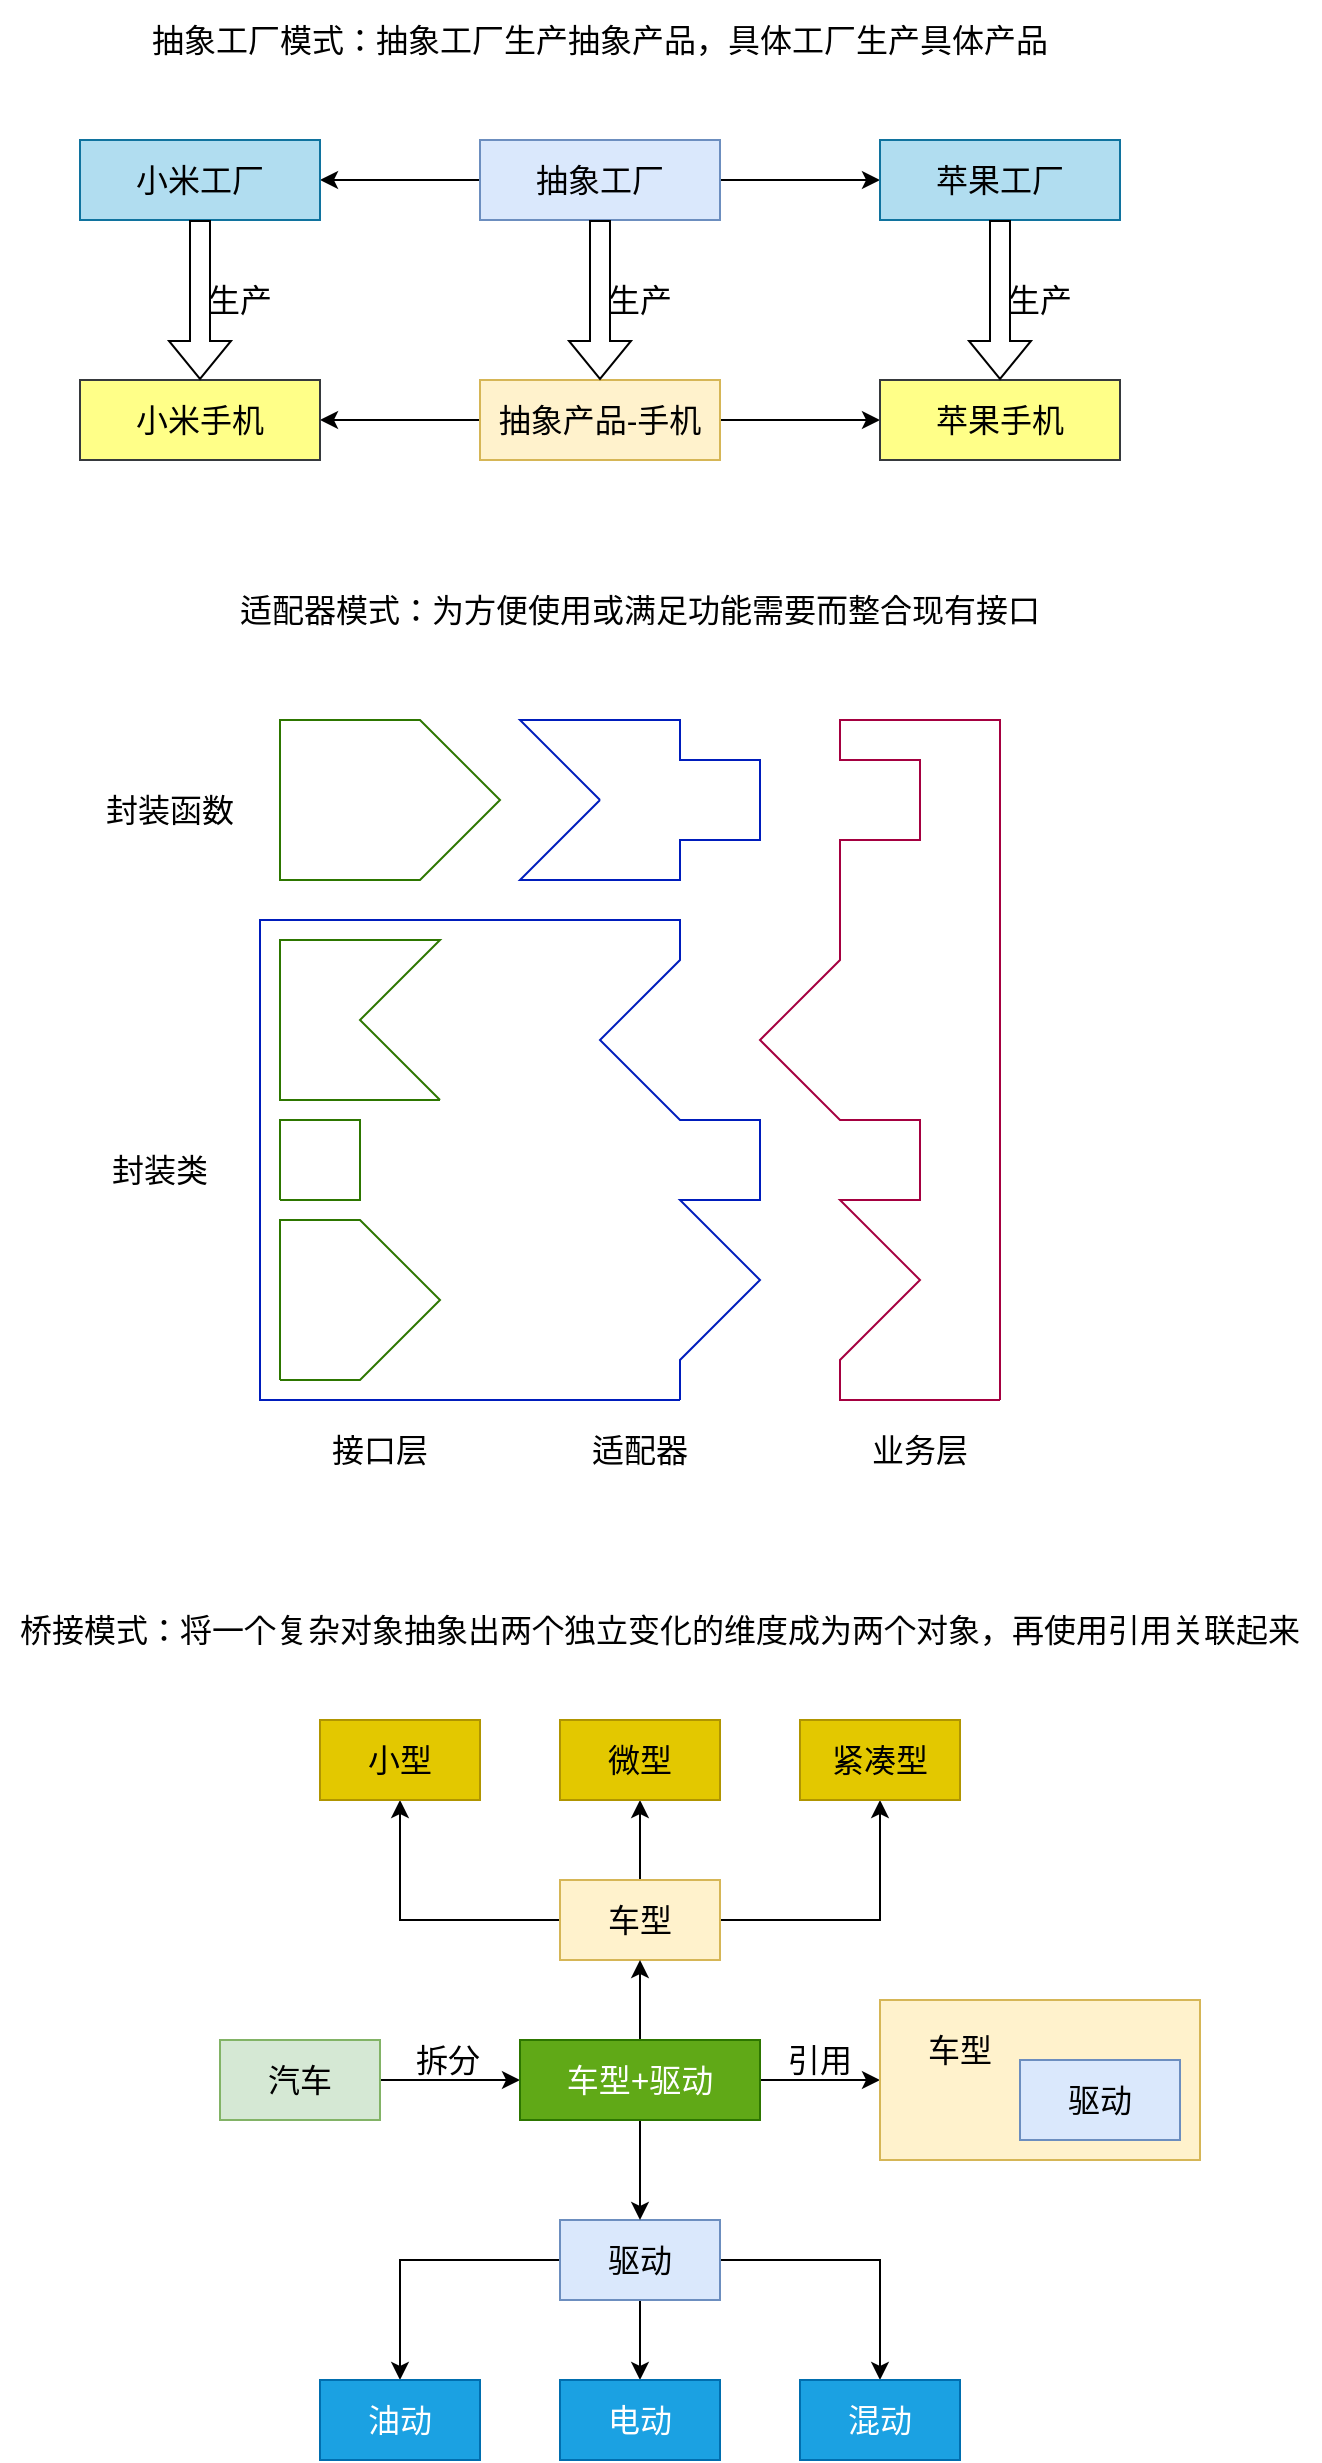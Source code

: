 <mxfile version="15.9.6" type="github">
  <diagram id="iyDOpT2Ew365FAsYk_m5" name="第 1 页">
    <mxGraphModel dx="1038" dy="532" grid="1" gridSize="10" guides="1" tooltips="1" connect="1" arrows="1" fold="1" page="1" pageScale="1" pageWidth="827" pageHeight="1169" math="0" shadow="0">
      <root>
        <mxCell id="0" />
        <mxCell id="1" parent="0" />
        <mxCell id="OJmhvPo5MTYnkoxAkSBA-25" style="edgeStyle=orthogonalEdgeStyle;rounded=0;orthogonalLoop=1;jettySize=auto;html=1;exitX=0;exitY=0.5;exitDx=0;exitDy=0;entryX=1;entryY=0.5;entryDx=0;entryDy=0;fontSize=16;" edge="1" parent="1" source="OJmhvPo5MTYnkoxAkSBA-1" target="OJmhvPo5MTYnkoxAkSBA-2">
          <mxGeometry relative="1" as="geometry" />
        </mxCell>
        <mxCell id="OJmhvPo5MTYnkoxAkSBA-26" style="edgeStyle=orthogonalEdgeStyle;rounded=0;orthogonalLoop=1;jettySize=auto;html=1;entryX=0;entryY=0.5;entryDx=0;entryDy=0;fontSize=16;" edge="1" parent="1" source="OJmhvPo5MTYnkoxAkSBA-1" target="OJmhvPo5MTYnkoxAkSBA-3">
          <mxGeometry relative="1" as="geometry" />
        </mxCell>
        <mxCell id="OJmhvPo5MTYnkoxAkSBA-1" value="&lt;font style=&quot;font-size: 16px&quot;&gt;抽象工厂&lt;/font&gt;" style="rounded=0;whiteSpace=wrap;html=1;fillColor=#dae8fc;strokeColor=#6c8ebf;" vertex="1" parent="1">
          <mxGeometry x="320" y="150" width="120" height="40" as="geometry" />
        </mxCell>
        <mxCell id="OJmhvPo5MTYnkoxAkSBA-2" value="&lt;font style=&quot;font-size: 16px&quot;&gt;小米工厂&lt;/font&gt;" style="rounded=0;whiteSpace=wrap;html=1;fillColor=#b1ddf0;strokeColor=#10739e;" vertex="1" parent="1">
          <mxGeometry x="120" y="150" width="120" height="40" as="geometry" />
        </mxCell>
        <mxCell id="OJmhvPo5MTYnkoxAkSBA-3" value="&lt;font style=&quot;font-size: 16px&quot;&gt;苹果工厂&lt;/font&gt;" style="rounded=0;whiteSpace=wrap;html=1;fillColor=#b1ddf0;strokeColor=#10739e;" vertex="1" parent="1">
          <mxGeometry x="520" y="150" width="120" height="40" as="geometry" />
        </mxCell>
        <mxCell id="OJmhvPo5MTYnkoxAkSBA-27" style="edgeStyle=orthogonalEdgeStyle;rounded=0;orthogonalLoop=1;jettySize=auto;html=1;entryX=1;entryY=0.5;entryDx=0;entryDy=0;fontSize=16;" edge="1" parent="1" source="OJmhvPo5MTYnkoxAkSBA-4" target="OJmhvPo5MTYnkoxAkSBA-5">
          <mxGeometry relative="1" as="geometry" />
        </mxCell>
        <mxCell id="OJmhvPo5MTYnkoxAkSBA-28" style="edgeStyle=orthogonalEdgeStyle;rounded=0;orthogonalLoop=1;jettySize=auto;html=1;entryX=0;entryY=0.5;entryDx=0;entryDy=0;fontSize=16;" edge="1" parent="1" source="OJmhvPo5MTYnkoxAkSBA-4" target="OJmhvPo5MTYnkoxAkSBA-6">
          <mxGeometry relative="1" as="geometry" />
        </mxCell>
        <mxCell id="OJmhvPo5MTYnkoxAkSBA-4" value="抽象产品-手机" style="rounded=0;whiteSpace=wrap;html=1;fontSize=16;fillColor=#fff2cc;strokeColor=#d6b656;" vertex="1" parent="1">
          <mxGeometry x="320" y="270" width="120" height="40" as="geometry" />
        </mxCell>
        <mxCell id="OJmhvPo5MTYnkoxAkSBA-5" value="小米手机" style="rounded=0;whiteSpace=wrap;html=1;fontSize=16;fillColor=#ffff88;strokeColor=#36393d;" vertex="1" parent="1">
          <mxGeometry x="120" y="270" width="120" height="40" as="geometry" />
        </mxCell>
        <mxCell id="OJmhvPo5MTYnkoxAkSBA-6" value="苹果手机" style="rounded=0;whiteSpace=wrap;html=1;fontSize=16;fillColor=#ffff88;strokeColor=#36393d;" vertex="1" parent="1">
          <mxGeometry x="520" y="270" width="120" height="40" as="geometry" />
        </mxCell>
        <mxCell id="OJmhvPo5MTYnkoxAkSBA-16" value="" style="shape=flexArrow;endArrow=classic;html=1;rounded=0;fontSize=16;exitX=0.5;exitY=1;exitDx=0;exitDy=0;entryX=0.5;entryY=0;entryDx=0;entryDy=0;" edge="1" parent="1" source="OJmhvPo5MTYnkoxAkSBA-1" target="OJmhvPo5MTYnkoxAkSBA-4">
          <mxGeometry width="50" height="50" relative="1" as="geometry">
            <mxPoint x="390" y="240" as="sourcePoint" />
            <mxPoint x="440" y="190" as="targetPoint" />
          </mxGeometry>
        </mxCell>
        <mxCell id="OJmhvPo5MTYnkoxAkSBA-17" value="" style="shape=flexArrow;endArrow=classic;html=1;rounded=0;fontSize=16;exitX=0.5;exitY=1;exitDx=0;exitDy=0;entryX=0.5;entryY=0;entryDx=0;entryDy=0;" edge="1" parent="1" source="OJmhvPo5MTYnkoxAkSBA-2" target="OJmhvPo5MTYnkoxAkSBA-5">
          <mxGeometry width="50" height="50" relative="1" as="geometry">
            <mxPoint x="390" y="240" as="sourcePoint" />
            <mxPoint x="440" y="190" as="targetPoint" />
          </mxGeometry>
        </mxCell>
        <mxCell id="OJmhvPo5MTYnkoxAkSBA-18" value="" style="shape=flexArrow;endArrow=classic;html=1;rounded=0;fontSize=16;exitX=0.5;exitY=1;exitDx=0;exitDy=0;entryX=0.5;entryY=0;entryDx=0;entryDy=0;" edge="1" parent="1" source="OJmhvPo5MTYnkoxAkSBA-3" target="OJmhvPo5MTYnkoxAkSBA-6">
          <mxGeometry width="50" height="50" relative="1" as="geometry">
            <mxPoint x="390" y="240" as="sourcePoint" />
            <mxPoint x="440" y="190" as="targetPoint" />
          </mxGeometry>
        </mxCell>
        <mxCell id="OJmhvPo5MTYnkoxAkSBA-19" value="生产" style="text;html=1;strokeColor=none;fillColor=none;align=center;verticalAlign=middle;whiteSpace=wrap;rounded=0;fontSize=16;" vertex="1" parent="1">
          <mxGeometry x="370" y="220" width="60" height="20" as="geometry" />
        </mxCell>
        <mxCell id="OJmhvPo5MTYnkoxAkSBA-20" value="生产" style="text;html=1;strokeColor=none;fillColor=none;align=center;verticalAlign=middle;whiteSpace=wrap;rounded=0;fontSize=16;" vertex="1" parent="1">
          <mxGeometry x="170" y="220" width="60" height="20" as="geometry" />
        </mxCell>
        <mxCell id="OJmhvPo5MTYnkoxAkSBA-21" value="生产" style="text;html=1;strokeColor=none;fillColor=none;align=center;verticalAlign=middle;whiteSpace=wrap;rounded=0;fontSize=16;" vertex="1" parent="1">
          <mxGeometry x="570" y="220" width="60" height="20" as="geometry" />
        </mxCell>
        <mxCell id="OJmhvPo5MTYnkoxAkSBA-24" value="抽象工厂模式：抽象工厂生产抽象产品，具体工厂生产具体产品" style="text;html=1;strokeColor=none;fillColor=none;align=center;verticalAlign=middle;whiteSpace=wrap;rounded=0;fontSize=16;" vertex="1" parent="1">
          <mxGeometry x="120" y="80" width="520" height="40" as="geometry" />
        </mxCell>
        <mxCell id="OJmhvPo5MTYnkoxAkSBA-29" value="适配器模式：为方便使用或满足功能需要而整合现有接口" style="text;html=1;strokeColor=none;fillColor=none;align=center;verticalAlign=middle;whiteSpace=wrap;rounded=0;fontSize=16;" vertex="1" parent="1">
          <mxGeometry x="140" y="370" width="520" height="30" as="geometry" />
        </mxCell>
        <mxCell id="OJmhvPo5MTYnkoxAkSBA-30" value="" style="endArrow=none;html=1;rounded=0;fontSize=16;fillColor=#60a917;strokeColor=#2D7600;" edge="1" parent="1">
          <mxGeometry width="50" height="50" relative="1" as="geometry">
            <mxPoint x="220" y="480" as="sourcePoint" />
            <mxPoint x="220" y="480" as="targetPoint" />
            <Array as="points">
              <mxPoint x="220" y="520" />
              <mxPoint x="290" y="520" />
              <mxPoint x="330" y="480" />
              <mxPoint x="290" y="440" />
              <mxPoint x="220" y="440" />
            </Array>
          </mxGeometry>
        </mxCell>
        <mxCell id="OJmhvPo5MTYnkoxAkSBA-31" value="" style="endArrow=none;html=1;rounded=0;fontSize=16;fillColor=#0050ef;strokeColor=#001DBC;" edge="1" parent="1">
          <mxGeometry width="50" height="50" relative="1" as="geometry">
            <mxPoint x="380" y="480" as="sourcePoint" />
            <mxPoint x="380" y="480" as="targetPoint" />
            <Array as="points">
              <mxPoint x="340" y="520" />
              <mxPoint x="420" y="520" />
              <mxPoint x="420" y="500" />
              <mxPoint x="460" y="500" />
              <mxPoint x="460" y="460" />
              <mxPoint x="420" y="460" />
              <mxPoint x="420" y="440" />
              <mxPoint x="340" y="440" />
            </Array>
          </mxGeometry>
        </mxCell>
        <mxCell id="OJmhvPo5MTYnkoxAkSBA-33" value="" style="endArrow=none;html=1;rounded=0;fontSize=16;fillColor=#d80073;strokeColor=#A50040;" edge="1" parent="1">
          <mxGeometry width="50" height="50" relative="1" as="geometry">
            <mxPoint x="580" y="780" as="sourcePoint" />
            <mxPoint x="580" y="780" as="targetPoint" />
            <Array as="points">
              <mxPoint x="580" y="440" />
              <mxPoint x="500" y="440" />
              <mxPoint x="500" y="460" />
              <mxPoint x="540" y="460" />
              <mxPoint x="540" y="480" />
              <mxPoint x="540" y="500" />
              <mxPoint x="500" y="500" />
              <mxPoint x="500" y="520" />
              <mxPoint x="500" y="560" />
              <mxPoint x="460" y="600" />
              <mxPoint x="500" y="640" />
              <mxPoint x="540" y="640" />
              <mxPoint x="540" y="680" />
              <mxPoint x="500" y="680" />
              <mxPoint x="540" y="720" />
              <mxPoint x="500" y="760" />
              <mxPoint x="500" y="780" />
            </Array>
          </mxGeometry>
        </mxCell>
        <mxCell id="OJmhvPo5MTYnkoxAkSBA-35" value="" style="endArrow=none;html=1;rounded=0;fontSize=16;fillColor=#0050ef;strokeColor=#001DBC;" edge="1" parent="1">
          <mxGeometry width="50" height="50" relative="1" as="geometry">
            <mxPoint x="420" y="780" as="sourcePoint" />
            <mxPoint x="420" y="780" as="targetPoint" />
            <Array as="points">
              <mxPoint x="420" y="760" />
              <mxPoint x="460" y="720" />
              <mxPoint x="420" y="680" />
              <mxPoint x="460" y="680" />
              <mxPoint x="460" y="640" />
              <mxPoint x="420" y="640" />
              <mxPoint x="380" y="600" />
              <mxPoint x="420" y="560" />
              <mxPoint x="420" y="540" />
              <mxPoint x="210" y="540" />
              <mxPoint x="210" y="780" />
            </Array>
          </mxGeometry>
        </mxCell>
        <mxCell id="OJmhvPo5MTYnkoxAkSBA-36" value="" style="endArrow=none;html=1;rounded=0;fontSize=16;fillColor=#60a917;strokeColor=#2D7600;" edge="1" parent="1">
          <mxGeometry width="50" height="50" relative="1" as="geometry">
            <mxPoint x="300" y="630" as="sourcePoint" />
            <mxPoint x="300" y="630" as="targetPoint" />
            <Array as="points">
              <mxPoint x="220" y="630" />
              <mxPoint x="220" y="550" />
              <mxPoint x="300" y="550" />
              <mxPoint x="260" y="590" />
            </Array>
          </mxGeometry>
        </mxCell>
        <mxCell id="OJmhvPo5MTYnkoxAkSBA-37" value="" style="endArrow=none;html=1;rounded=0;fontSize=16;fillColor=#60a917;strokeColor=#2D7600;" edge="1" parent="1">
          <mxGeometry width="50" height="50" relative="1" as="geometry">
            <mxPoint x="220" y="770" as="sourcePoint" />
            <mxPoint x="220" y="770" as="targetPoint" />
            <Array as="points">
              <mxPoint x="260" y="770" />
              <mxPoint x="300" y="730" />
              <mxPoint x="260" y="690" />
              <mxPoint x="220" y="690" />
            </Array>
          </mxGeometry>
        </mxCell>
        <mxCell id="OJmhvPo5MTYnkoxAkSBA-38" value="" style="endArrow=none;html=1;rounded=0;fontSize=16;fillColor=#60a917;strokeColor=#2D7600;" edge="1" parent="1">
          <mxGeometry width="50" height="50" relative="1" as="geometry">
            <mxPoint x="220" y="680" as="sourcePoint" />
            <mxPoint x="220" y="680" as="targetPoint" />
            <Array as="points">
              <mxPoint x="260" y="680" />
              <mxPoint x="260" y="640" />
              <mxPoint x="220" y="640" />
            </Array>
          </mxGeometry>
        </mxCell>
        <mxCell id="OJmhvPo5MTYnkoxAkSBA-39" value="业务层" style="text;html=1;strokeColor=none;fillColor=none;align=center;verticalAlign=middle;whiteSpace=wrap;rounded=0;fontSize=16;" vertex="1" parent="1">
          <mxGeometry x="510" y="790" width="60" height="30" as="geometry" />
        </mxCell>
        <mxCell id="OJmhvPo5MTYnkoxAkSBA-40" value="适配器" style="text;html=1;strokeColor=none;fillColor=none;align=center;verticalAlign=middle;whiteSpace=wrap;rounded=0;fontSize=16;" vertex="1" parent="1">
          <mxGeometry x="370" y="790" width="60" height="30" as="geometry" />
        </mxCell>
        <mxCell id="OJmhvPo5MTYnkoxAkSBA-41" value="接口层" style="text;html=1;strokeColor=none;fillColor=none;align=center;verticalAlign=middle;whiteSpace=wrap;rounded=0;fontSize=16;" vertex="1" parent="1">
          <mxGeometry x="240" y="790" width="60" height="30" as="geometry" />
        </mxCell>
        <mxCell id="OJmhvPo5MTYnkoxAkSBA-42" value="封装类" style="text;html=1;strokeColor=none;fillColor=none;align=center;verticalAlign=middle;whiteSpace=wrap;rounded=0;fontSize=16;" vertex="1" parent="1">
          <mxGeometry x="130" y="650" width="60" height="30" as="geometry" />
        </mxCell>
        <mxCell id="OJmhvPo5MTYnkoxAkSBA-43" value="封装函数" style="text;html=1;strokeColor=none;fillColor=none;align=center;verticalAlign=middle;whiteSpace=wrap;rounded=0;fontSize=16;" vertex="1" parent="1">
          <mxGeometry x="120" y="470" width="90" height="30" as="geometry" />
        </mxCell>
        <mxCell id="OJmhvPo5MTYnkoxAkSBA-44" value="桥接模式：将一个复杂对象抽象出两个独立变化的维度成为两个对象，再使用引用关联起来" style="text;html=1;strokeColor=none;fillColor=none;align=center;verticalAlign=middle;whiteSpace=wrap;rounded=0;fontSize=16;" vertex="1" parent="1">
          <mxGeometry x="80" y="880" width="660" height="30" as="geometry" />
        </mxCell>
        <mxCell id="OJmhvPo5MTYnkoxAkSBA-64" style="edgeStyle=orthogonalEdgeStyle;rounded=0;orthogonalLoop=1;jettySize=auto;html=1;entryX=0.5;entryY=0;entryDx=0;entryDy=0;fontSize=16;" edge="1" parent="1" source="OJmhvPo5MTYnkoxAkSBA-45" target="OJmhvPo5MTYnkoxAkSBA-50">
          <mxGeometry relative="1" as="geometry">
            <mxPoint x="400" y="1260" as="targetPoint" />
          </mxGeometry>
        </mxCell>
        <mxCell id="OJmhvPo5MTYnkoxAkSBA-72" style="edgeStyle=orthogonalEdgeStyle;rounded=0;orthogonalLoop=1;jettySize=auto;html=1;entryX=0.5;entryY=0;entryDx=0;entryDy=0;fontSize=16;" edge="1" parent="1" source="OJmhvPo5MTYnkoxAkSBA-45" target="OJmhvPo5MTYnkoxAkSBA-51">
          <mxGeometry relative="1" as="geometry" />
        </mxCell>
        <mxCell id="OJmhvPo5MTYnkoxAkSBA-73" style="edgeStyle=orthogonalEdgeStyle;rounded=0;orthogonalLoop=1;jettySize=auto;html=1;entryX=0.5;entryY=0;entryDx=0;entryDy=0;fontSize=16;" edge="1" parent="1" source="OJmhvPo5MTYnkoxAkSBA-45" target="OJmhvPo5MTYnkoxAkSBA-55">
          <mxGeometry relative="1" as="geometry" />
        </mxCell>
        <mxCell id="OJmhvPo5MTYnkoxAkSBA-45" value="驱动" style="rounded=0;whiteSpace=wrap;html=1;fontSize=16;fillColor=#dae8fc;strokeColor=#6c8ebf;" vertex="1" parent="1">
          <mxGeometry x="360" y="1190" width="80" height="40" as="geometry" />
        </mxCell>
        <mxCell id="OJmhvPo5MTYnkoxAkSBA-63" style="edgeStyle=orthogonalEdgeStyle;rounded=0;orthogonalLoop=1;jettySize=auto;html=1;entryX=0.5;entryY=1;entryDx=0;entryDy=0;fontSize=16;" edge="1" parent="1" source="OJmhvPo5MTYnkoxAkSBA-46" target="OJmhvPo5MTYnkoxAkSBA-48">
          <mxGeometry relative="1" as="geometry">
            <mxPoint x="400" y="990" as="targetPoint" />
          </mxGeometry>
        </mxCell>
        <mxCell id="OJmhvPo5MTYnkoxAkSBA-69" style="edgeStyle=orthogonalEdgeStyle;rounded=0;orthogonalLoop=1;jettySize=auto;html=1;entryX=0.5;entryY=1;entryDx=0;entryDy=0;fontSize=16;" edge="1" parent="1" source="OJmhvPo5MTYnkoxAkSBA-46" target="OJmhvPo5MTYnkoxAkSBA-49">
          <mxGeometry relative="1" as="geometry" />
        </mxCell>
        <mxCell id="OJmhvPo5MTYnkoxAkSBA-70" style="edgeStyle=orthogonalEdgeStyle;rounded=0;orthogonalLoop=1;jettySize=auto;html=1;entryX=0.5;entryY=1;entryDx=0;entryDy=0;fontSize=16;" edge="1" parent="1" source="OJmhvPo5MTYnkoxAkSBA-46" target="OJmhvPo5MTYnkoxAkSBA-56">
          <mxGeometry relative="1" as="geometry" />
        </mxCell>
        <mxCell id="OJmhvPo5MTYnkoxAkSBA-46" value="车型" style="rounded=0;whiteSpace=wrap;html=1;fontSize=16;fillColor=#fff2cc;strokeColor=#d6b656;" vertex="1" parent="1">
          <mxGeometry x="360" y="1020" width="80" height="40" as="geometry" />
        </mxCell>
        <mxCell id="OJmhvPo5MTYnkoxAkSBA-68" style="edgeStyle=orthogonalEdgeStyle;rounded=0;orthogonalLoop=1;jettySize=auto;html=1;entryX=0;entryY=0.5;entryDx=0;entryDy=0;fontSize=16;" edge="1" parent="1" source="OJmhvPo5MTYnkoxAkSBA-54" target="OJmhvPo5MTYnkoxAkSBA-65">
          <mxGeometry relative="1" as="geometry" />
        </mxCell>
        <mxCell id="OJmhvPo5MTYnkoxAkSBA-54" value="汽车" style="rounded=0;whiteSpace=wrap;html=1;fontSize=16;fillColor=#d5e8d4;strokeColor=#82b366;" vertex="1" parent="1">
          <mxGeometry x="190" y="1100" width="80" height="40" as="geometry" />
        </mxCell>
        <mxCell id="OJmhvPo5MTYnkoxAkSBA-50" value="电动" style="rounded=0;whiteSpace=wrap;html=1;fontSize=16;fillColor=#1ba1e2;fontColor=#ffffff;strokeColor=#006EAF;" vertex="1" parent="1">
          <mxGeometry x="360" y="1270" width="80" height="40" as="geometry" />
        </mxCell>
        <mxCell id="OJmhvPo5MTYnkoxAkSBA-51" value="油动" style="rounded=0;whiteSpace=wrap;html=1;fontSize=16;fillColor=#1ba1e2;fontColor=#ffffff;strokeColor=#006EAF;" vertex="1" parent="1">
          <mxGeometry x="240" y="1270" width="80" height="40" as="geometry" />
        </mxCell>
        <mxCell id="OJmhvPo5MTYnkoxAkSBA-55" value="混动" style="rounded=0;whiteSpace=wrap;html=1;fontSize=16;fillColor=#1ba1e2;fontColor=#ffffff;strokeColor=#006EAF;" vertex="1" parent="1">
          <mxGeometry x="480" y="1270" width="80" height="40" as="geometry" />
        </mxCell>
        <mxCell id="OJmhvPo5MTYnkoxAkSBA-48" value="小型" style="rounded=0;whiteSpace=wrap;html=1;fontSize=16;fillColor=#e3c800;fontColor=#000000;strokeColor=#B09500;" vertex="1" parent="1">
          <mxGeometry x="240" y="940" width="80" height="40" as="geometry" />
        </mxCell>
        <mxCell id="OJmhvPo5MTYnkoxAkSBA-49" value="微型" style="rounded=0;whiteSpace=wrap;html=1;fontSize=16;fillColor=#e3c800;fontColor=#000000;strokeColor=#B09500;" vertex="1" parent="1">
          <mxGeometry x="360" y="940" width="80" height="40" as="geometry" />
        </mxCell>
        <mxCell id="OJmhvPo5MTYnkoxAkSBA-56" value="紧凑型" style="rounded=0;whiteSpace=wrap;html=1;fontSize=16;fillColor=#e3c800;fontColor=#000000;strokeColor=#B09500;" vertex="1" parent="1">
          <mxGeometry x="480" y="940" width="80" height="40" as="geometry" />
        </mxCell>
        <mxCell id="OJmhvPo5MTYnkoxAkSBA-66" style="edgeStyle=orthogonalEdgeStyle;rounded=0;orthogonalLoop=1;jettySize=auto;html=1;entryX=0.5;entryY=0;entryDx=0;entryDy=0;fontSize=16;" edge="1" parent="1" source="OJmhvPo5MTYnkoxAkSBA-65" target="OJmhvPo5MTYnkoxAkSBA-45">
          <mxGeometry relative="1" as="geometry" />
        </mxCell>
        <mxCell id="OJmhvPo5MTYnkoxAkSBA-67" style="edgeStyle=orthogonalEdgeStyle;rounded=0;orthogonalLoop=1;jettySize=auto;html=1;entryX=0.5;entryY=1;entryDx=0;entryDy=0;fontSize=16;" edge="1" parent="1" source="OJmhvPo5MTYnkoxAkSBA-65" target="OJmhvPo5MTYnkoxAkSBA-46">
          <mxGeometry relative="1" as="geometry" />
        </mxCell>
        <mxCell id="OJmhvPo5MTYnkoxAkSBA-78" style="edgeStyle=orthogonalEdgeStyle;rounded=0;orthogonalLoop=1;jettySize=auto;html=1;entryX=0;entryY=0.5;entryDx=0;entryDy=0;fontSize=16;" edge="1" parent="1" source="OJmhvPo5MTYnkoxAkSBA-65" target="OJmhvPo5MTYnkoxAkSBA-75">
          <mxGeometry relative="1" as="geometry" />
        </mxCell>
        <mxCell id="OJmhvPo5MTYnkoxAkSBA-65" value="车型+驱动" style="rounded=0;whiteSpace=wrap;html=1;fontSize=16;fillColor=#60a917;fontColor=#ffffff;strokeColor=#2D7600;" vertex="1" parent="1">
          <mxGeometry x="340" y="1100" width="120" height="40" as="geometry" />
        </mxCell>
        <mxCell id="OJmhvPo5MTYnkoxAkSBA-74" value="拆分" style="text;html=1;strokeColor=none;fillColor=none;align=center;verticalAlign=middle;whiteSpace=wrap;rounded=0;fontSize=16;" vertex="1" parent="1">
          <mxGeometry x="274" y="1100" width="60" height="20" as="geometry" />
        </mxCell>
        <mxCell id="OJmhvPo5MTYnkoxAkSBA-75" value="" style="rounded=0;whiteSpace=wrap;html=1;fontSize=16;fillColor=#fff2cc;strokeColor=#d6b656;" vertex="1" parent="1">
          <mxGeometry x="520" y="1080" width="160" height="80" as="geometry" />
        </mxCell>
        <mxCell id="OJmhvPo5MTYnkoxAkSBA-76" value="驱动" style="rounded=0;whiteSpace=wrap;html=1;fontSize=16;fillColor=#dae8fc;strokeColor=#6c8ebf;" vertex="1" parent="1">
          <mxGeometry x="590" y="1110" width="80" height="40" as="geometry" />
        </mxCell>
        <mxCell id="OJmhvPo5MTYnkoxAkSBA-77" value="车型" style="text;html=1;strokeColor=none;fillColor=none;align=center;verticalAlign=middle;whiteSpace=wrap;rounded=0;fontSize=16;" vertex="1" parent="1">
          <mxGeometry x="530" y="1090" width="60" height="30" as="geometry" />
        </mxCell>
        <mxCell id="OJmhvPo5MTYnkoxAkSBA-79" value="引用" style="text;html=1;strokeColor=none;fillColor=none;align=center;verticalAlign=middle;whiteSpace=wrap;rounded=0;fontSize=16;" vertex="1" parent="1">
          <mxGeometry x="460" y="1100" width="60" height="20" as="geometry" />
        </mxCell>
      </root>
    </mxGraphModel>
  </diagram>
</mxfile>

